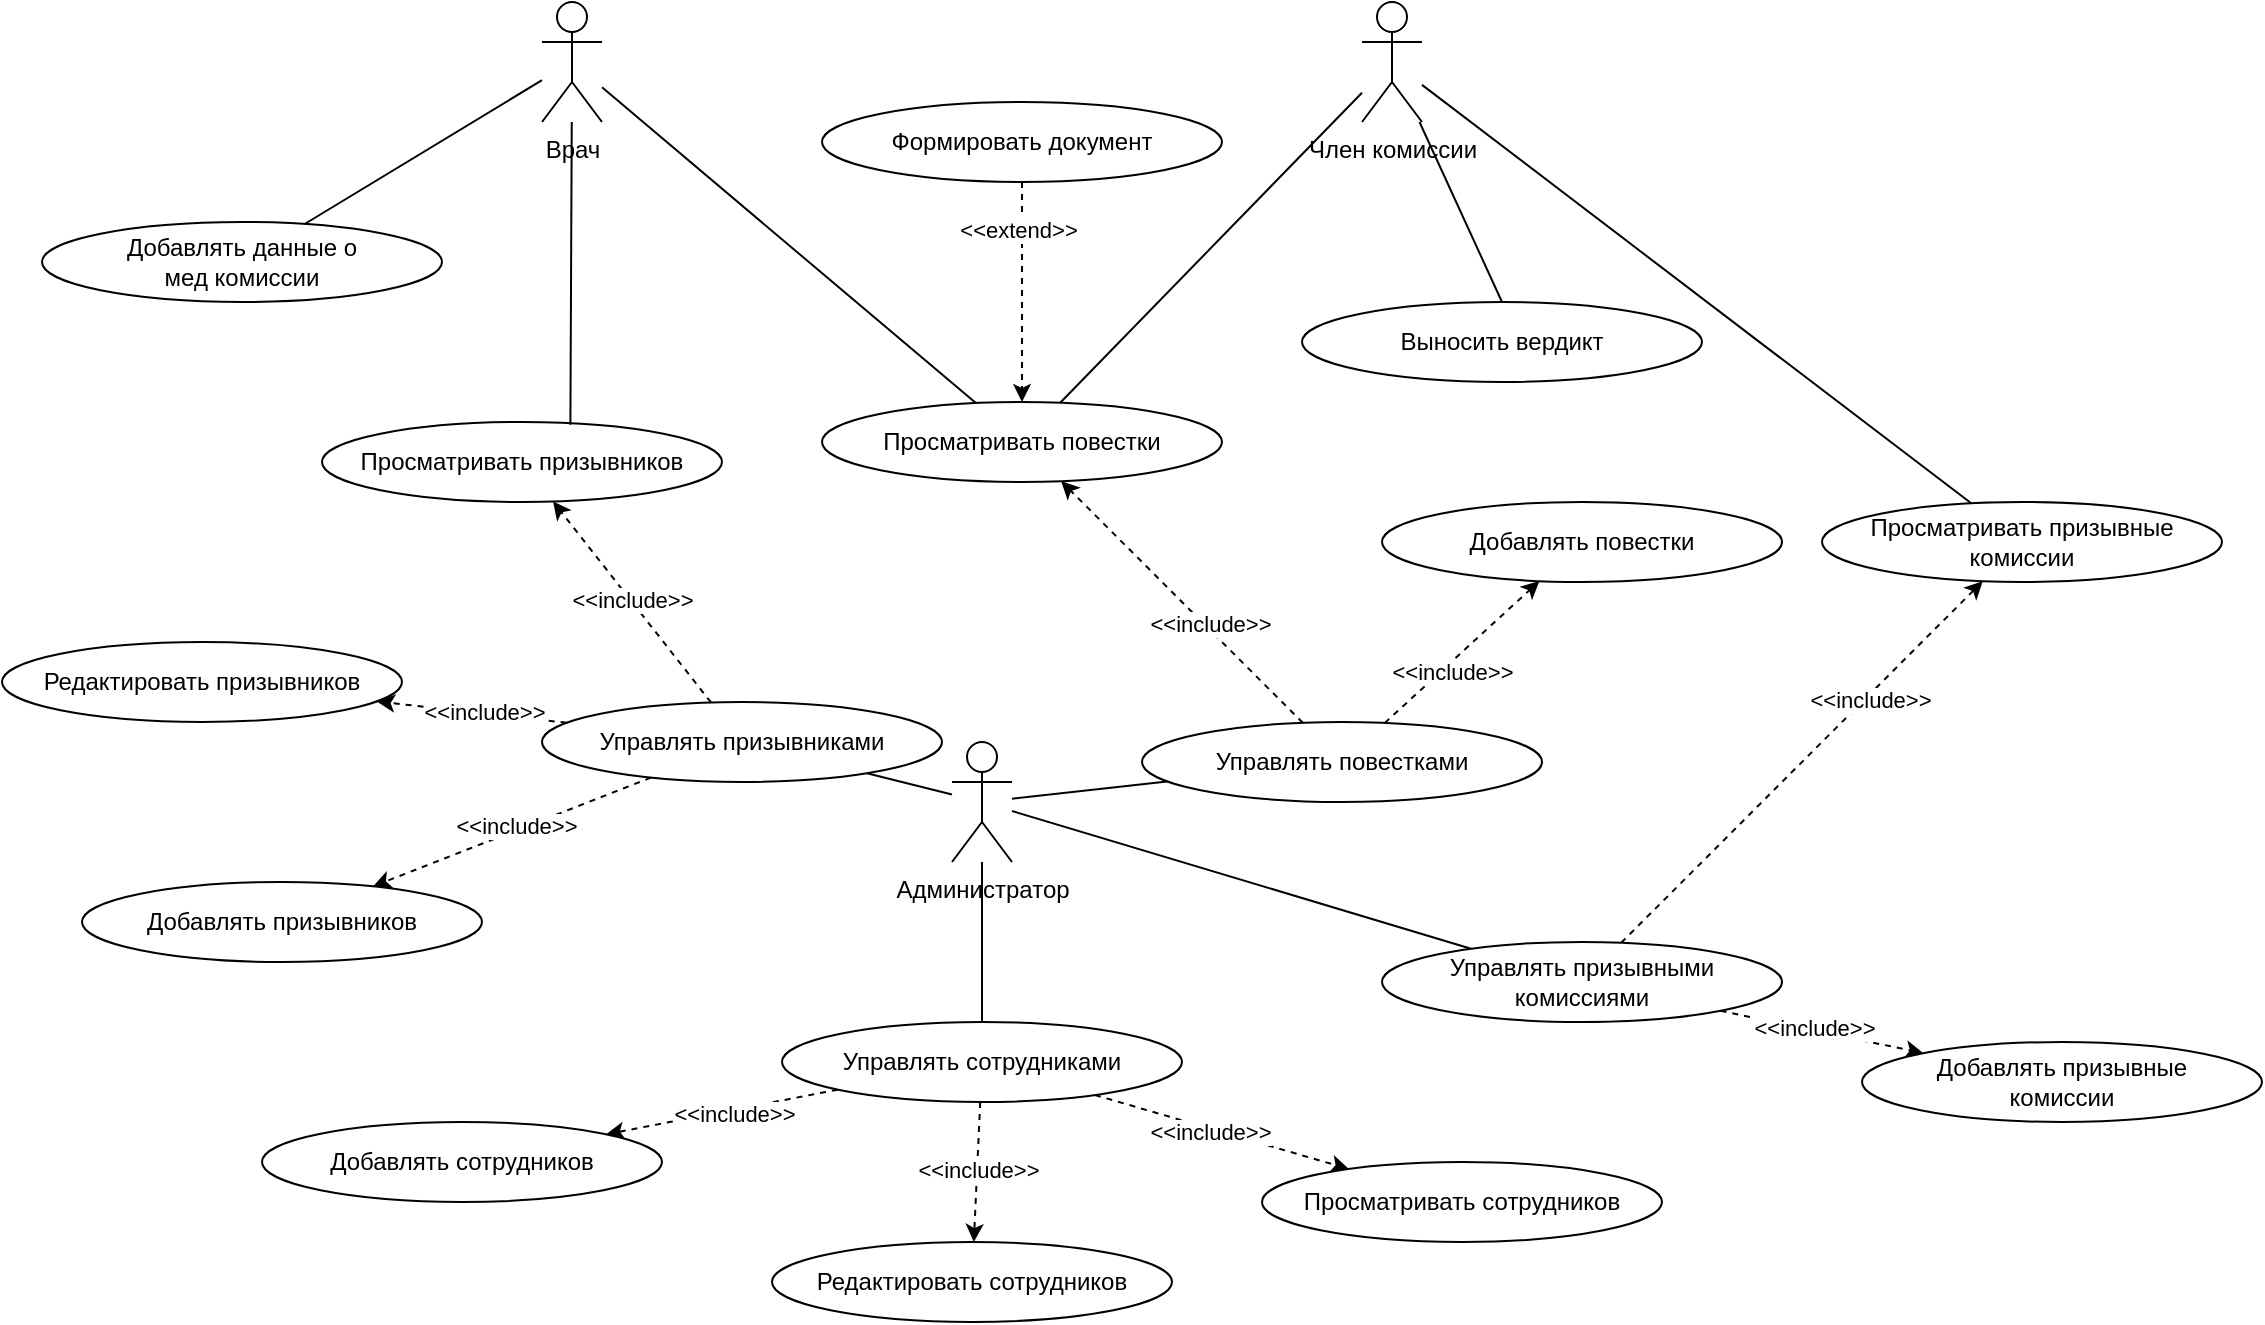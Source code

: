 <mxfile version="24.2.5" type="device">
  <diagram name="Страница — 1" id="pbxbU4uVdTMEM6QKT9mT">
    <mxGraphModel dx="1434" dy="836" grid="1" gridSize="10" guides="1" tooltips="1" connect="1" arrows="1" fold="1" page="1" pageScale="1" pageWidth="1169" pageHeight="827" math="0" shadow="0">
      <root>
        <mxCell id="0" />
        <mxCell id="1" parent="0" />
        <mxCell id="6LApHGnidkyWdorpiX7j-42" style="rounded=0;orthogonalLoop=1;jettySize=auto;html=1;endArrow=none;endFill=0;" edge="1" parent="1" source="VhMJ2MNy0i3m9ZI10xX1-1" target="6LApHGnidkyWdorpiX7j-23">
          <mxGeometry relative="1" as="geometry" />
        </mxCell>
        <mxCell id="6LApHGnidkyWdorpiX7j-52" style="rounded=0;orthogonalLoop=1;jettySize=auto;html=1;endArrow=none;endFill=0;" edge="1" parent="1" source="VhMJ2MNy0i3m9ZI10xX1-1" target="6LApHGnidkyWdorpiX7j-51">
          <mxGeometry relative="1" as="geometry" />
        </mxCell>
        <mxCell id="VhMJ2MNy0i3m9ZI10xX1-1" value="Врач" style="shape=umlActor;verticalLabelPosition=bottom;verticalAlign=top;html=1;outlineConnect=0;" parent="1" vertex="1">
          <mxGeometry x="290" y="130" width="30" height="60" as="geometry" />
        </mxCell>
        <mxCell id="6LApHGnidkyWdorpiX7j-1" style="rounded=0;orthogonalLoop=1;jettySize=auto;html=1;endArrow=none;endFill=0;" edge="1" parent="1" source="VhMJ2MNy0i3m9ZI10xX1-3" target="VhMJ2MNy0i3m9ZI10xX1-6">
          <mxGeometry relative="1" as="geometry" />
        </mxCell>
        <mxCell id="6LApHGnidkyWdorpiX7j-24" style="rounded=0;orthogonalLoop=1;jettySize=auto;html=1;endArrow=none;endFill=0;" edge="1" parent="1" source="VhMJ2MNy0i3m9ZI10xX1-3" target="6LApHGnidkyWdorpiX7j-10">
          <mxGeometry relative="1" as="geometry" />
        </mxCell>
        <mxCell id="6LApHGnidkyWdorpiX7j-48" style="rounded=0;orthogonalLoop=1;jettySize=auto;html=1;endArrow=none;endFill=0;" edge="1" parent="1" source="VhMJ2MNy0i3m9ZI10xX1-3" target="6LApHGnidkyWdorpiX7j-19">
          <mxGeometry relative="1" as="geometry" />
        </mxCell>
        <mxCell id="6LApHGnidkyWdorpiX7j-54" style="rounded=0;orthogonalLoop=1;jettySize=auto;html=1;endArrow=none;endFill=0;" edge="1" parent="1" source="VhMJ2MNy0i3m9ZI10xX1-3" target="6LApHGnidkyWdorpiX7j-16">
          <mxGeometry relative="1" as="geometry" />
        </mxCell>
        <mxCell id="VhMJ2MNy0i3m9ZI10xX1-3" value="Администратор" style="shape=umlActor;verticalLabelPosition=bottom;verticalAlign=top;html=1;outlineConnect=0;" parent="1" vertex="1">
          <mxGeometry x="495" y="500" width="30" height="60" as="geometry" />
        </mxCell>
        <mxCell id="6LApHGnidkyWdorpiX7j-43" style="rounded=0;orthogonalLoop=1;jettySize=auto;html=1;endArrow=none;endFill=0;" edge="1" parent="1" source="VhMJ2MNy0i3m9ZI10xX1-4" target="6LApHGnidkyWdorpiX7j-23">
          <mxGeometry relative="1" as="geometry" />
        </mxCell>
        <mxCell id="6LApHGnidkyWdorpiX7j-45" style="rounded=0;orthogonalLoop=1;jettySize=auto;html=1;endArrow=none;endFill=0;" edge="1" parent="1" source="VhMJ2MNy0i3m9ZI10xX1-4" target="6LApHGnidkyWdorpiX7j-18">
          <mxGeometry relative="1" as="geometry" />
        </mxCell>
        <mxCell id="6LApHGnidkyWdorpiX7j-50" style="rounded=0;orthogonalLoop=1;jettySize=auto;html=1;entryX=0.5;entryY=0;entryDx=0;entryDy=0;endArrow=none;endFill=0;" edge="1" parent="1" source="VhMJ2MNy0i3m9ZI10xX1-4" target="6LApHGnidkyWdorpiX7j-49">
          <mxGeometry relative="1" as="geometry" />
        </mxCell>
        <mxCell id="VhMJ2MNy0i3m9ZI10xX1-4" value="Член комиссии" style="shape=umlActor;verticalLabelPosition=bottom;verticalAlign=top;html=1;outlineConnect=0;" parent="1" vertex="1">
          <mxGeometry x="700" y="130" width="30" height="60" as="geometry" />
        </mxCell>
        <mxCell id="6LApHGnidkyWdorpiX7j-2" style="rounded=0;orthogonalLoop=1;jettySize=auto;html=1;dashed=1;startArrow=none;startFill=0;endArrow=classic;endFill=1;" edge="1" parent="1" source="VhMJ2MNy0i3m9ZI10xX1-6" target="VhMJ2MNy0i3m9ZI10xX1-7">
          <mxGeometry relative="1" as="geometry" />
        </mxCell>
        <mxCell id="6LApHGnidkyWdorpiX7j-6" value="&amp;lt;&amp;lt;include&amp;gt;&amp;gt;" style="edgeLabel;html=1;align=center;verticalAlign=middle;resizable=0;points=[];" vertex="1" connectable="0" parent="6LApHGnidkyWdorpiX7j-2">
          <mxGeometry x="-0.093" y="2" relative="1" as="geometry">
            <mxPoint as="offset" />
          </mxGeometry>
        </mxCell>
        <mxCell id="6LApHGnidkyWdorpiX7j-3" style="rounded=0;orthogonalLoop=1;jettySize=auto;html=1;dashed=1;startArrow=none;startFill=0;endArrow=classic;endFill=1;" edge="1" parent="1" source="VhMJ2MNy0i3m9ZI10xX1-6" target="VhMJ2MNy0i3m9ZI10xX1-8">
          <mxGeometry relative="1" as="geometry" />
        </mxCell>
        <mxCell id="6LApHGnidkyWdorpiX7j-7" value="&amp;lt;&amp;lt;include&amp;gt;&amp;gt;" style="edgeLabel;html=1;align=center;verticalAlign=middle;resizable=0;points=[];" vertex="1" connectable="0" parent="6LApHGnidkyWdorpiX7j-3">
          <mxGeometry x="-0.05" relative="1" as="geometry">
            <mxPoint as="offset" />
          </mxGeometry>
        </mxCell>
        <mxCell id="6LApHGnidkyWdorpiX7j-4" style="rounded=0;orthogonalLoop=1;jettySize=auto;html=1;dashed=1;startArrow=none;startFill=0;endArrow=classic;endFill=1;" edge="1" parent="1" source="VhMJ2MNy0i3m9ZI10xX1-6" target="VhMJ2MNy0i3m9ZI10xX1-9">
          <mxGeometry relative="1" as="geometry" />
        </mxCell>
        <mxCell id="6LApHGnidkyWdorpiX7j-8" value="&amp;lt;&amp;lt;include&amp;gt;&amp;gt;" style="edgeLabel;html=1;align=center;verticalAlign=middle;resizable=0;points=[];" vertex="1" connectable="0" parent="6LApHGnidkyWdorpiX7j-4">
          <mxGeometry x="-0.089" y="-1" relative="1" as="geometry">
            <mxPoint as="offset" />
          </mxGeometry>
        </mxCell>
        <mxCell id="VhMJ2MNy0i3m9ZI10xX1-6" value="Управлять сотрудниками" style="ellipse;whiteSpace=wrap;html=1;" parent="1" vertex="1">
          <mxGeometry x="410" y="640" width="200" height="40" as="geometry" />
        </mxCell>
        <mxCell id="VhMJ2MNy0i3m9ZI10xX1-7" value="Добавлять сотрудников" style="ellipse;whiteSpace=wrap;html=1;" parent="1" vertex="1">
          <mxGeometry x="150" y="690" width="200" height="40" as="geometry" />
        </mxCell>
        <mxCell id="VhMJ2MNy0i3m9ZI10xX1-8" value="Редактировать сотрудников" style="ellipse;whiteSpace=wrap;html=1;" parent="1" vertex="1">
          <mxGeometry x="405" y="750" width="200" height="40" as="geometry" />
        </mxCell>
        <mxCell id="VhMJ2MNy0i3m9ZI10xX1-9" value="Просматривать сотрудников" style="ellipse;whiteSpace=wrap;html=1;" parent="1" vertex="1">
          <mxGeometry x="650" y="710" width="200" height="40" as="geometry" />
        </mxCell>
        <mxCell id="6LApHGnidkyWdorpiX7j-25" style="rounded=0;orthogonalLoop=1;jettySize=auto;html=1;dashed=1;" edge="1" parent="1" source="6LApHGnidkyWdorpiX7j-10" target="6LApHGnidkyWdorpiX7j-11">
          <mxGeometry relative="1" as="geometry" />
        </mxCell>
        <mxCell id="6LApHGnidkyWdorpiX7j-36" value="&amp;lt;&amp;lt;include&amp;gt;&amp;gt;" style="edgeLabel;html=1;align=center;verticalAlign=middle;resizable=0;points=[];" vertex="1" connectable="0" parent="6LApHGnidkyWdorpiX7j-25">
          <mxGeometry x="-0.032" y="-2" relative="1" as="geometry">
            <mxPoint as="offset" />
          </mxGeometry>
        </mxCell>
        <mxCell id="6LApHGnidkyWdorpiX7j-26" style="rounded=0;orthogonalLoop=1;jettySize=auto;html=1;dashed=1;" edge="1" parent="1" source="6LApHGnidkyWdorpiX7j-10" target="6LApHGnidkyWdorpiX7j-13">
          <mxGeometry relative="1" as="geometry" />
        </mxCell>
        <mxCell id="6LApHGnidkyWdorpiX7j-34" value="&amp;lt;&amp;lt;include&amp;gt;&amp;gt;" style="edgeLabel;html=1;align=center;verticalAlign=middle;resizable=0;points=[];" vertex="1" connectable="0" parent="6LApHGnidkyWdorpiX7j-26">
          <mxGeometry x="-0.13" y="-1" relative="1" as="geometry">
            <mxPoint as="offset" />
          </mxGeometry>
        </mxCell>
        <mxCell id="6LApHGnidkyWdorpiX7j-27" style="rounded=0;orthogonalLoop=1;jettySize=auto;html=1;dashed=1;" edge="1" parent="1" source="6LApHGnidkyWdorpiX7j-10" target="6LApHGnidkyWdorpiX7j-15">
          <mxGeometry relative="1" as="geometry" />
        </mxCell>
        <mxCell id="6LApHGnidkyWdorpiX7j-35" value="&amp;lt;&amp;lt;include&amp;gt;&amp;gt;" style="edgeLabel;html=1;align=center;verticalAlign=middle;resizable=0;points=[];" vertex="1" connectable="0" parent="6LApHGnidkyWdorpiX7j-27">
          <mxGeometry x="0.025" y="-1" relative="1" as="geometry">
            <mxPoint y="1" as="offset" />
          </mxGeometry>
        </mxCell>
        <mxCell id="6LApHGnidkyWdorpiX7j-10" value="Управлять призывниками" style="ellipse;whiteSpace=wrap;html=1;" vertex="1" parent="1">
          <mxGeometry x="290" y="480" width="200" height="40" as="geometry" />
        </mxCell>
        <mxCell id="6LApHGnidkyWdorpiX7j-11" value="Добавлять призывников" style="ellipse;whiteSpace=wrap;html=1;" vertex="1" parent="1">
          <mxGeometry x="60" y="570" width="200" height="40" as="geometry" />
        </mxCell>
        <mxCell id="6LApHGnidkyWdorpiX7j-13" value="Редактировать призывников" style="ellipse;whiteSpace=wrap;html=1;" vertex="1" parent="1">
          <mxGeometry x="20" y="450" width="200" height="40" as="geometry" />
        </mxCell>
        <mxCell id="6LApHGnidkyWdorpiX7j-15" value="Просматривать призывников" style="ellipse;whiteSpace=wrap;html=1;" vertex="1" parent="1">
          <mxGeometry x="180" y="340" width="200" height="40" as="geometry" />
        </mxCell>
        <mxCell id="6LApHGnidkyWdorpiX7j-32" style="rounded=0;orthogonalLoop=1;jettySize=auto;html=1;dashed=1;" edge="1" parent="1" source="6LApHGnidkyWdorpiX7j-16" target="6LApHGnidkyWdorpiX7j-18">
          <mxGeometry relative="1" as="geometry" />
        </mxCell>
        <mxCell id="6LApHGnidkyWdorpiX7j-39" value="&amp;lt;&amp;lt;include&amp;gt;&amp;gt;" style="edgeLabel;html=1;align=center;verticalAlign=middle;resizable=0;points=[];" vertex="1" connectable="0" parent="6LApHGnidkyWdorpiX7j-32">
          <mxGeometry x="0.36" y="-2" relative="1" as="geometry">
            <mxPoint as="offset" />
          </mxGeometry>
        </mxCell>
        <mxCell id="6LApHGnidkyWdorpiX7j-33" style="rounded=0;orthogonalLoop=1;jettySize=auto;html=1;dashed=1;" edge="1" parent="1" source="6LApHGnidkyWdorpiX7j-16" target="6LApHGnidkyWdorpiX7j-17">
          <mxGeometry relative="1" as="geometry" />
        </mxCell>
        <mxCell id="6LApHGnidkyWdorpiX7j-41" value="&amp;lt;&amp;lt;include&amp;gt;&amp;gt;" style="edgeLabel;html=1;align=center;verticalAlign=middle;resizable=0;points=[];" vertex="1" connectable="0" parent="6LApHGnidkyWdorpiX7j-33">
          <mxGeometry x="-0.085" y="1" relative="1" as="geometry">
            <mxPoint as="offset" />
          </mxGeometry>
        </mxCell>
        <mxCell id="6LApHGnidkyWdorpiX7j-16" value="Управлять призывными&lt;div&gt;комиссиями&lt;/div&gt;" style="ellipse;whiteSpace=wrap;html=1;" vertex="1" parent="1">
          <mxGeometry x="710" y="600" width="200" height="40" as="geometry" />
        </mxCell>
        <mxCell id="6LApHGnidkyWdorpiX7j-17" value="Добавлять призывные&lt;div&gt;комиссии&lt;/div&gt;" style="ellipse;whiteSpace=wrap;html=1;" vertex="1" parent="1">
          <mxGeometry x="950" y="650" width="200" height="40" as="geometry" />
        </mxCell>
        <mxCell id="6LApHGnidkyWdorpiX7j-18" value="Просматривать призывные&lt;div&gt;комиссии&lt;/div&gt;" style="ellipse;whiteSpace=wrap;html=1;" vertex="1" parent="1">
          <mxGeometry x="930" y="380" width="200" height="40" as="geometry" />
        </mxCell>
        <mxCell id="6LApHGnidkyWdorpiX7j-29" style="rounded=0;orthogonalLoop=1;jettySize=auto;html=1;dashed=1;" edge="1" parent="1" source="6LApHGnidkyWdorpiX7j-19" target="6LApHGnidkyWdorpiX7j-23">
          <mxGeometry relative="1" as="geometry" />
        </mxCell>
        <mxCell id="6LApHGnidkyWdorpiX7j-37" value="&amp;lt;&amp;lt;include&amp;gt;&amp;gt;" style="edgeLabel;html=1;align=center;verticalAlign=middle;resizable=0;points=[];" vertex="1" connectable="0" parent="6LApHGnidkyWdorpiX7j-29">
          <mxGeometry x="-0.212" y="-2" relative="1" as="geometry">
            <mxPoint as="offset" />
          </mxGeometry>
        </mxCell>
        <mxCell id="6LApHGnidkyWdorpiX7j-30" style="rounded=0;orthogonalLoop=1;jettySize=auto;html=1;dashed=1;" edge="1" parent="1" source="6LApHGnidkyWdorpiX7j-19" target="6LApHGnidkyWdorpiX7j-20">
          <mxGeometry relative="1" as="geometry" />
        </mxCell>
        <mxCell id="6LApHGnidkyWdorpiX7j-38" value="&amp;lt;&amp;lt;include&amp;gt;&amp;gt;" style="edgeLabel;html=1;align=center;verticalAlign=middle;resizable=0;points=[];" vertex="1" connectable="0" parent="6LApHGnidkyWdorpiX7j-30">
          <mxGeometry x="-0.201" y="-3" relative="1" as="geometry">
            <mxPoint as="offset" />
          </mxGeometry>
        </mxCell>
        <mxCell id="6LApHGnidkyWdorpiX7j-19" value="Управлять повестками" style="ellipse;whiteSpace=wrap;html=1;" vertex="1" parent="1">
          <mxGeometry x="590" y="490" width="200" height="40" as="geometry" />
        </mxCell>
        <mxCell id="6LApHGnidkyWdorpiX7j-20" value="Добавлять повестки" style="ellipse;whiteSpace=wrap;html=1;" vertex="1" parent="1">
          <mxGeometry x="710" y="380" width="200" height="40" as="geometry" />
        </mxCell>
        <mxCell id="6LApHGnidkyWdorpiX7j-23" value="Просматривать повестки" style="ellipse;whiteSpace=wrap;html=1;" vertex="1" parent="1">
          <mxGeometry x="430" y="330" width="200" height="40" as="geometry" />
        </mxCell>
        <mxCell id="6LApHGnidkyWdorpiX7j-47" style="rounded=0;orthogonalLoop=1;jettySize=auto;html=1;entryX=0.621;entryY=0.033;entryDx=0;entryDy=0;entryPerimeter=0;endArrow=none;endFill=0;" edge="1" parent="1" source="VhMJ2MNy0i3m9ZI10xX1-1" target="6LApHGnidkyWdorpiX7j-15">
          <mxGeometry relative="1" as="geometry" />
        </mxCell>
        <mxCell id="6LApHGnidkyWdorpiX7j-49" value="Выносить вердикт" style="ellipse;whiteSpace=wrap;html=1;" vertex="1" parent="1">
          <mxGeometry x="670" y="280" width="200" height="40" as="geometry" />
        </mxCell>
        <mxCell id="6LApHGnidkyWdorpiX7j-51" value="Добавлять данные о&lt;div&gt;мед комиссии&lt;/div&gt;" style="ellipse;whiteSpace=wrap;html=1;" vertex="1" parent="1">
          <mxGeometry x="40" y="240" width="200" height="40" as="geometry" />
        </mxCell>
        <mxCell id="6LApHGnidkyWdorpiX7j-56" style="rounded=0;orthogonalLoop=1;jettySize=auto;html=1;dashed=1;" edge="1" parent="1" source="6LApHGnidkyWdorpiX7j-55" target="6LApHGnidkyWdorpiX7j-23">
          <mxGeometry relative="1" as="geometry" />
        </mxCell>
        <mxCell id="6LApHGnidkyWdorpiX7j-57" value="&amp;lt;&amp;lt;extend&amp;gt;&amp;gt;" style="edgeLabel;html=1;align=center;verticalAlign=middle;resizable=0;points=[];" vertex="1" connectable="0" parent="6LApHGnidkyWdorpiX7j-56">
          <mxGeometry x="-0.564" y="-2" relative="1" as="geometry">
            <mxPoint as="offset" />
          </mxGeometry>
        </mxCell>
        <mxCell id="6LApHGnidkyWdorpiX7j-55" value="Формировать документ" style="ellipse;whiteSpace=wrap;html=1;" vertex="1" parent="1">
          <mxGeometry x="430" y="180" width="200" height="40" as="geometry" />
        </mxCell>
      </root>
    </mxGraphModel>
  </diagram>
</mxfile>
